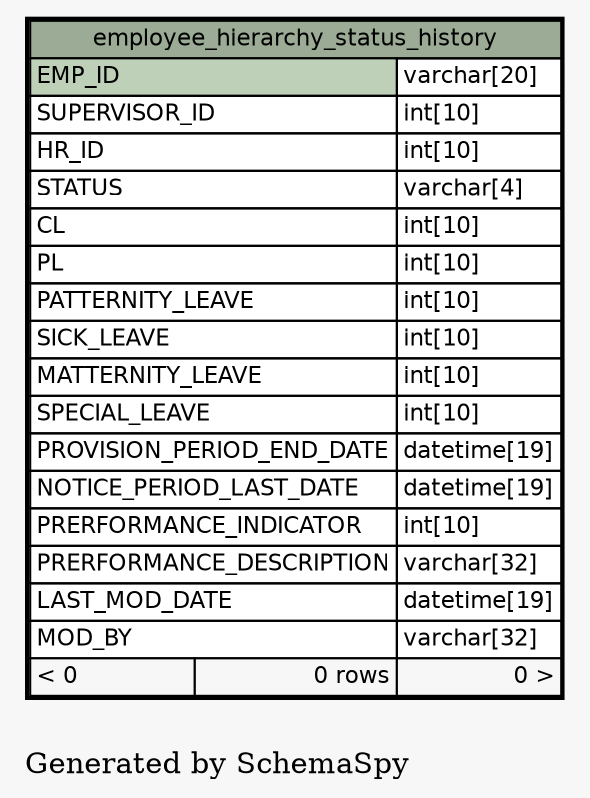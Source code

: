 // dot 2.38.0 on Windows 7 6.1
digraph "oneDegreeRelationshipsGraph" {
  graph [
    rankdir="RL"
    bgcolor="#f7f7f7"
    label="\nGenerated by SchemaSpy"
    labeljust="l"
  ];
  node [
    fontname="Helvetica"
    fontsize="11"
    shape="plaintext"
  ];
  edge [
    arrowsize="0.8"
  ];
  "employee_hierarchy_status_history" [
    label=<
    <TABLE BORDER="2" CELLBORDER="1" CELLSPACING="0" BGCOLOR="#ffffff">
      <TR><TD PORT="employee_hierarchy_status_history.heading" COLSPAN="3" BGCOLOR="#9bab96" ALIGN="CENTER">employee_hierarchy_status_history</TD></TR>
      <TR><TD PORT="EMP_ID" COLSPAN="2" BGCOLOR="#bed1b8" ALIGN="LEFT">EMP_ID</TD><TD PORT="EMP_ID.type" ALIGN="LEFT">varchar[20]</TD></TR>
      <TR><TD PORT="SUPERVISOR_ID" COLSPAN="2" ALIGN="LEFT">SUPERVISOR_ID</TD><TD PORT="SUPERVISOR_ID.type" ALIGN="LEFT">int[10]</TD></TR>
      <TR><TD PORT="HR_ID" COLSPAN="2" ALIGN="LEFT">HR_ID</TD><TD PORT="HR_ID.type" ALIGN="LEFT">int[10]</TD></TR>
      <TR><TD PORT="STATUS" COLSPAN="2" ALIGN="LEFT">STATUS</TD><TD PORT="STATUS.type" ALIGN="LEFT">varchar[4]</TD></TR>
      <TR><TD PORT="CL" COLSPAN="2" ALIGN="LEFT">CL</TD><TD PORT="CL.type" ALIGN="LEFT">int[10]</TD></TR>
      <TR><TD PORT="PL" COLSPAN="2" ALIGN="LEFT">PL</TD><TD PORT="PL.type" ALIGN="LEFT">int[10]</TD></TR>
      <TR><TD PORT="PATTERNITY_LEAVE" COLSPAN="2" ALIGN="LEFT">PATTERNITY_LEAVE</TD><TD PORT="PATTERNITY_LEAVE.type" ALIGN="LEFT">int[10]</TD></TR>
      <TR><TD PORT="SICK_LEAVE" COLSPAN="2" ALIGN="LEFT">SICK_LEAVE</TD><TD PORT="SICK_LEAVE.type" ALIGN="LEFT">int[10]</TD></TR>
      <TR><TD PORT="MATTERNITY_LEAVE" COLSPAN="2" ALIGN="LEFT">MATTERNITY_LEAVE</TD><TD PORT="MATTERNITY_LEAVE.type" ALIGN="LEFT">int[10]</TD></TR>
      <TR><TD PORT="SPECIAL_LEAVE" COLSPAN="2" ALIGN="LEFT">SPECIAL_LEAVE</TD><TD PORT="SPECIAL_LEAVE.type" ALIGN="LEFT">int[10]</TD></TR>
      <TR><TD PORT="PROVISION_PERIOD_END_DATE" COLSPAN="2" ALIGN="LEFT">PROVISION_PERIOD_END_DATE</TD><TD PORT="PROVISION_PERIOD_END_DATE.type" ALIGN="LEFT">datetime[19]</TD></TR>
      <TR><TD PORT="NOTICE_PERIOD_LAST_DATE" COLSPAN="2" ALIGN="LEFT">NOTICE_PERIOD_LAST_DATE</TD><TD PORT="NOTICE_PERIOD_LAST_DATE.type" ALIGN="LEFT">datetime[19]</TD></TR>
      <TR><TD PORT="PRERFORMANCE_INDICATOR" COLSPAN="2" ALIGN="LEFT">PRERFORMANCE_INDICATOR</TD><TD PORT="PRERFORMANCE_INDICATOR.type" ALIGN="LEFT">int[10]</TD></TR>
      <TR><TD PORT="PRERFORMANCE_DESCRIPTION" COLSPAN="2" ALIGN="LEFT">PRERFORMANCE_DESCRIPTION</TD><TD PORT="PRERFORMANCE_DESCRIPTION.type" ALIGN="LEFT">varchar[32]</TD></TR>
      <TR><TD PORT="LAST_MOD_DATE" COLSPAN="2" ALIGN="LEFT">LAST_MOD_DATE</TD><TD PORT="LAST_MOD_DATE.type" ALIGN="LEFT">datetime[19]</TD></TR>
      <TR><TD PORT="MOD_BY" COLSPAN="2" ALIGN="LEFT">MOD_BY</TD><TD PORT="MOD_BY.type" ALIGN="LEFT">varchar[32]</TD></TR>
      <TR><TD ALIGN="LEFT" BGCOLOR="#f7f7f7">&lt; 0</TD><TD ALIGN="RIGHT" BGCOLOR="#f7f7f7">0 rows</TD><TD ALIGN="RIGHT" BGCOLOR="#f7f7f7">0 &gt;</TD></TR>
    </TABLE>>
    URL="employee_hierarchy_status_history.html#"
    tooltip="employee_hierarchy_status_history"
  ];
}
